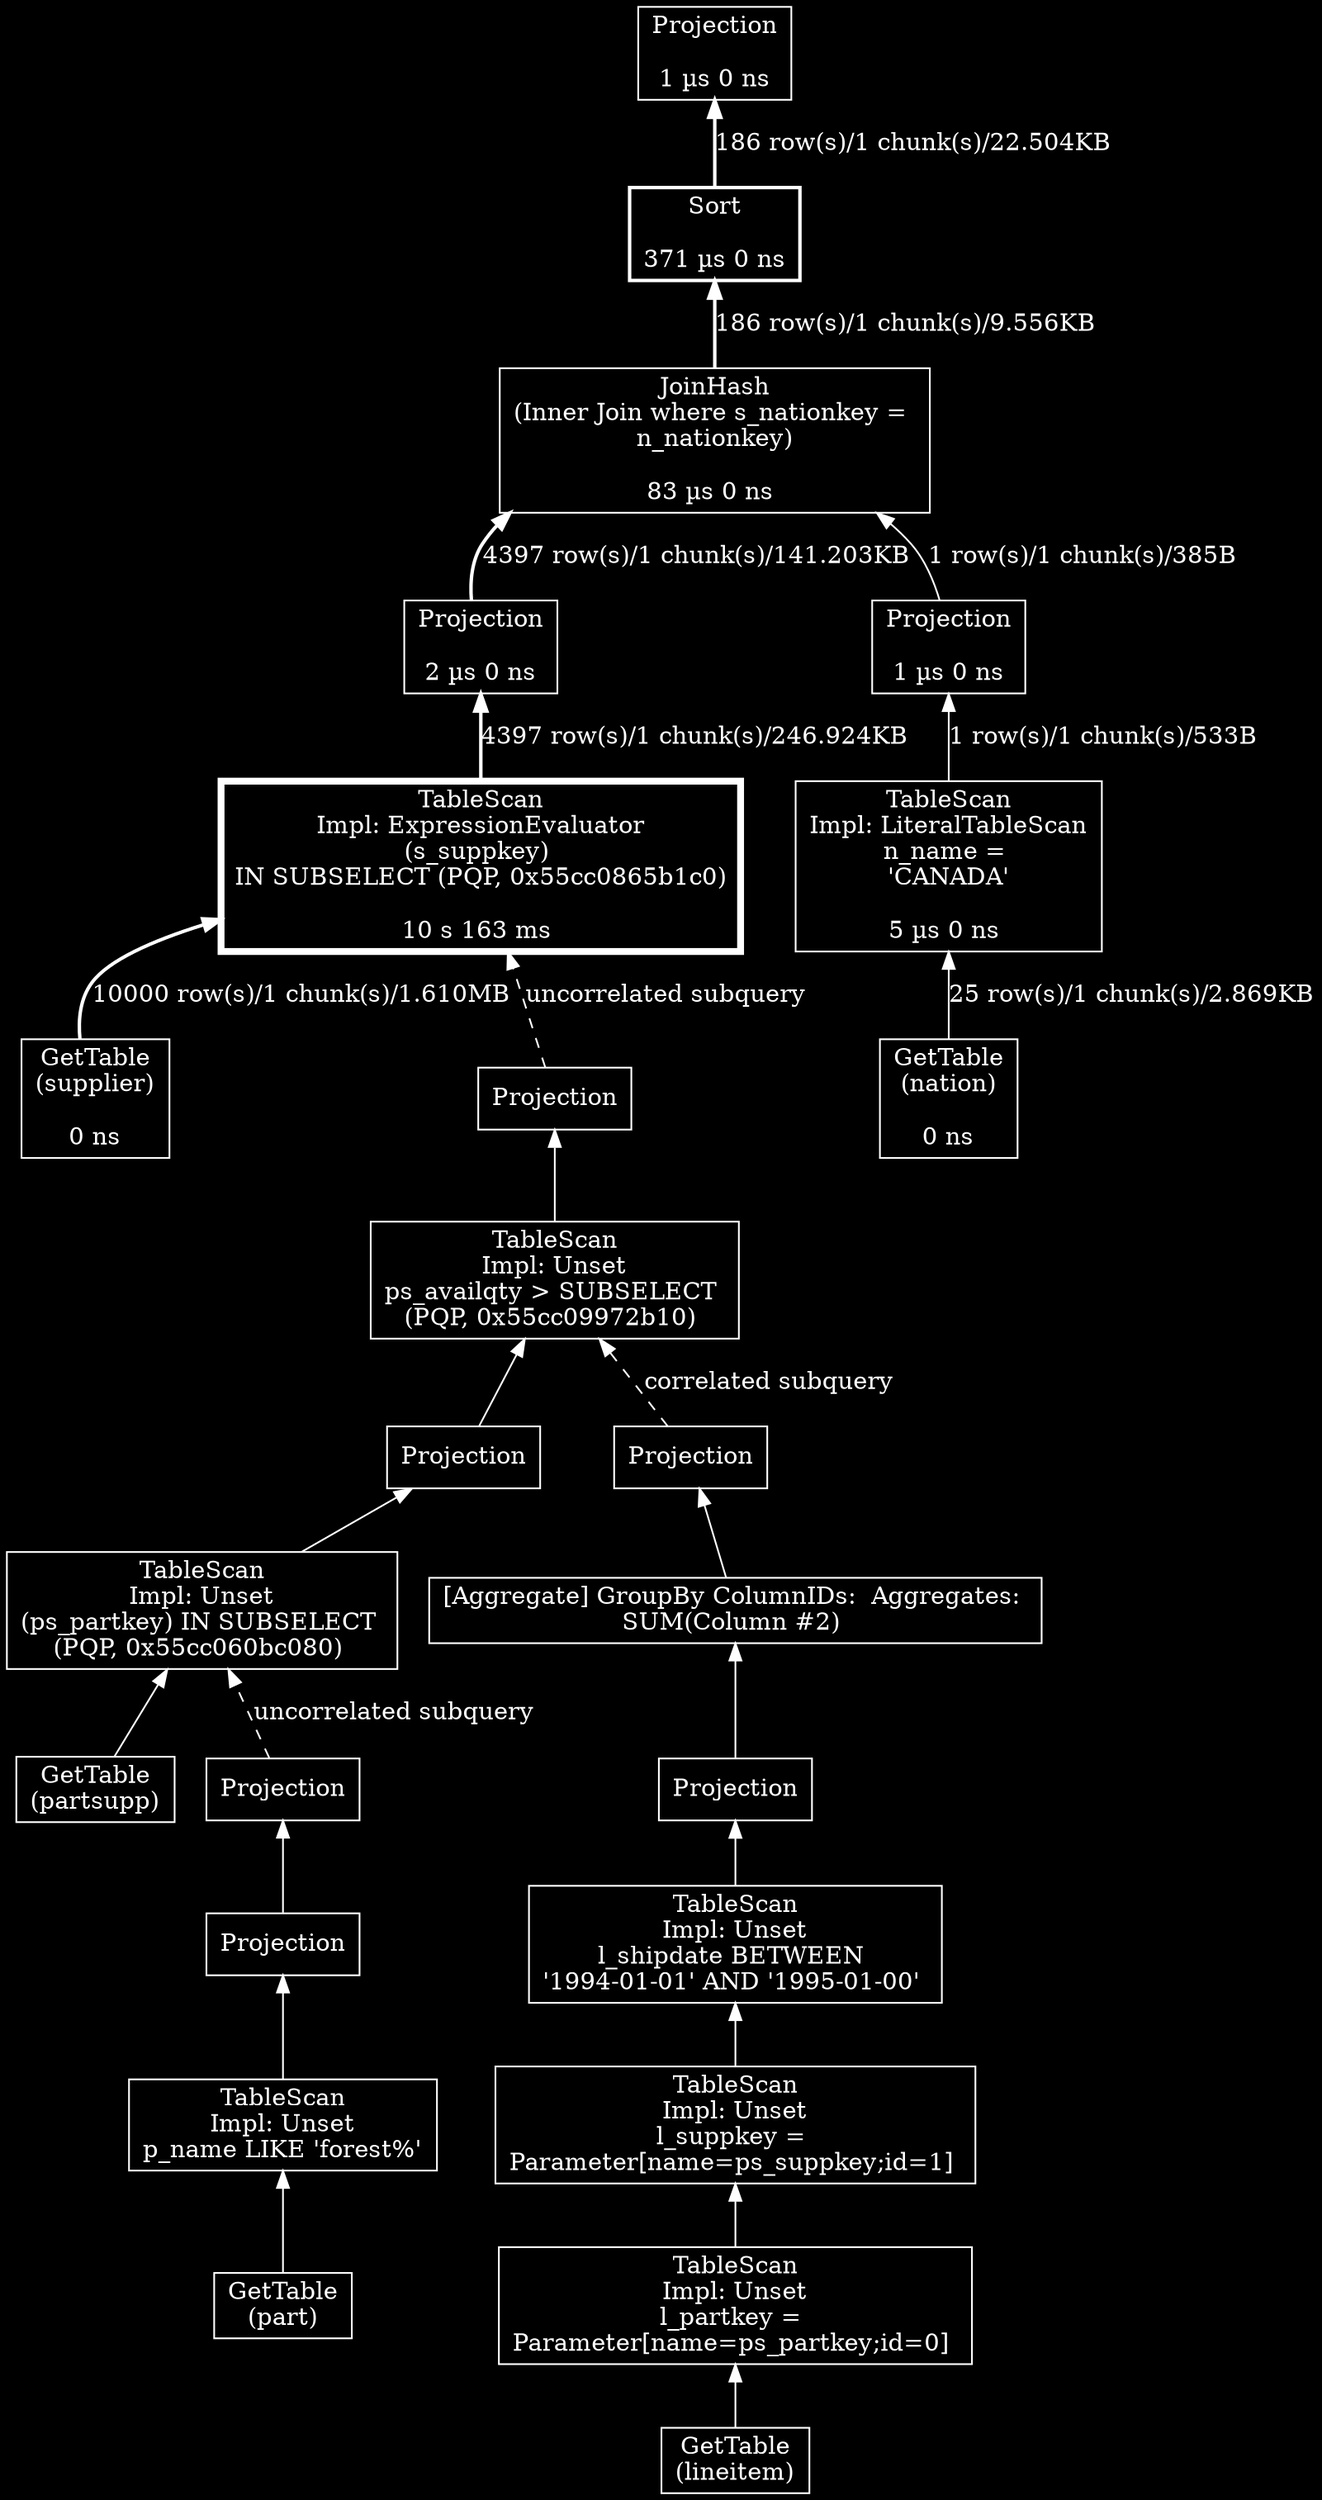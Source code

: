 digraph G {
bgcolor=black;
rankdir=BT;
ratio=compress;
94334802571872 [color=white, fontcolor=white, label="Projection

1 µs 0 ns", penwidth=1, shape=rectangle];
94334827815056 [color=white, fontcolor=white, label="Sort

371 µs 0 ns", penwidth=2, shape=rectangle];
94335649167200 [color=white, fontcolor=white, label="JoinHash
(Inner Join where s_nationkey = \nn_nationkey)

83 µs 0 ns ", penwidth=1, shape=rectangle];
94334760808000 [color=white, fontcolor=white, label="Projection

2 µs 0 ns", penwidth=1, shape=rectangle];
94334761224112 [color=white, fontcolor=white, label="TableScan
Impl: ExpressionEvaluator
(s_suppkey) \nIN SUBSELECT (PQP, 0x55cc0865b1c0)

10 s 163 ms ", penwidth=4, shape=rectangle];
94334726371760 [color=white, fontcolor=white, label="GetTable
(supplier)

0 ns", penwidth=1, shape=rectangle];
94334802571712 [color=white, fontcolor=white, label=Projection, penwidth=1, shape=rectangle];
94334802165120 [color=white, fontcolor=white, label="TableScan
Impl: Unset
ps_availqty > SUBSELECT \n(PQP, 0x55cc09972b10) ", penwidth=1, shape=rectangle];
94335649162320 [color=white, fontcolor=white, label=Projection, penwidth=1, shape=rectangle];
94335649166624 [color=white, fontcolor=white, label="TableScan
Impl: Unset
(ps_partkey) IN SUBSELECT \n(PQP, 0x55cc060bc080) ", penwidth=1, shape=rectangle];
94334802574976 [color=white, fontcolor=white, label="GetTable
(partsupp)", penwidth=1, shape=rectangle];
94334763122816 [color=white, fontcolor=white, label=Projection, penwidth=1, shape=rectangle];
94334763128320 [color=white, fontcolor=white, label=Projection, penwidth=1, shape=rectangle];
94334827993760 [color=white, fontcolor=white, label="TableScan
Impl: Unset
p_name LIKE 'forest%'", penwidth=1, shape=rectangle];
94334802576400 [color=white, fontcolor=white, label="GetTable
(part)", penwidth=1, shape=rectangle];
94334822591248 [color=white, fontcolor=white, label=Projection, penwidth=1, shape=rectangle];
94334831969952 [color=white, fontcolor=white, label="[Aggregate] GroupBy ColumnIDs:  Aggregates: \nSUM(Column #2) ", penwidth=1, shape=rectangle];
94334788482208 [color=white, fontcolor=white, label=Projection, penwidth=1, shape=rectangle];
94334763078240 [color=white, fontcolor=white, label="TableScan
Impl: Unset
l_shipdate BETWEEN \n'1994-01-01' AND '1995-01-00' ", penwidth=1, shape=rectangle];
94335648092880 [color=white, fontcolor=white, label="TableScan
Impl: Unset
l_suppkey = \nParameter[name=ps_suppkey;id=1] ", penwidth=1, shape=rectangle];
94335648092304 [color=white, fontcolor=white, label="TableScan
Impl: Unset
l_partkey = \nParameter[name=ps_partkey;id=0] ", penwidth=1, shape=rectangle];
94334829911296 [color=white, fontcolor=white, label="GetTable
(lineitem)", penwidth=1, shape=rectangle];
94334829910000 [color=white, fontcolor=white, label="Projection

1 µs 0 ns", penwidth=1, shape=rectangle];
94334802845968 [color=white, fontcolor=white, label="TableScan
Impl: LiteralTableScan
n_name = \n'CANADA'

5 µs 0 ns ", penwidth=1, shape=rectangle];
94334802571520 [color=white, fontcolor=white, label="GetTable
(nation)

0 ns", penwidth=1, shape=rectangle];
94334827815056->94334802571872  [color=white, dir=forward, fontcolor=white, label="186 row(s)/1 chunk(s)/22.504KB", penwidth=2, style=solid];
94335649167200->94334827815056  [color=white, dir=forward, fontcolor=white, label="186 row(s)/1 chunk(s)/9.556KB", penwidth=2, style=solid];
94334760808000->94335649167200  [color=white, dir=forward, fontcolor=white, label="4397 row(s)/1 chunk(s)/141.203KB", penwidth=2, style=solid];
94334761224112->94334760808000  [color=white, dir=forward, fontcolor=white, label="4397 row(s)/1 chunk(s)/246.924KB", penwidth=2, style=solid];
94334726371760->94334761224112  [color=white, dir=forward, fontcolor=white, label="10000 row(s)/1 chunk(s)/1.610MB", penwidth=2, style=solid];
94334802571712->94334761224112  [color=white, dir=forward, fontcolor=white, label="uncorrelated subquery", penwidth=1, style=dashed];
94334802165120->94334802571712  [color=white, dir=forward, fontcolor=white, label="", penwidth=1, style=solid];
94335649162320->94334802165120  [color=white, dir=forward, fontcolor=white, label="", penwidth=1, style=solid];
94335649166624->94335649162320  [color=white, dir=forward, fontcolor=white, label="", penwidth=1, style=solid];
94334802574976->94335649166624  [color=white, dir=forward, fontcolor=white, label="", penwidth=1, style=solid];
94334763122816->94335649166624  [color=white, dir=forward, fontcolor=white, label="uncorrelated subquery", penwidth=1, style=dashed];
94334763128320->94334763122816  [color=white, dir=forward, fontcolor=white, label="", penwidth=1, style=solid];
94334827993760->94334763128320  [color=white, dir=forward, fontcolor=white, label="", penwidth=1, style=solid];
94334802576400->94334827993760  [color=white, dir=forward, fontcolor=white, label="", penwidth=1, style=solid];
94334822591248->94334802165120  [color=white, dir=forward, fontcolor=white, label="correlated subquery", penwidth=1, style=dashed];
94334831969952->94334822591248  [color=white, dir=forward, fontcolor=white, label="", penwidth=1, style=solid];
94334788482208->94334831969952  [color=white, dir=forward, fontcolor=white, label="", penwidth=1, style=solid];
94334763078240->94334788482208  [color=white, dir=forward, fontcolor=white, label="", penwidth=1, style=solid];
94335648092880->94334763078240  [color=white, dir=forward, fontcolor=white, label="", penwidth=1, style=solid];
94335648092304->94335648092880  [color=white, dir=forward, fontcolor=white, label="", penwidth=1, style=solid];
94334829911296->94335648092304  [color=white, dir=forward, fontcolor=white, label="", penwidth=1, style=solid];
94334829910000->94335649167200  [color=white, dir=forward, fontcolor=white, label="1 row(s)/1 chunk(s)/385B", penwidth=1, style=solid];
94334802845968->94334829910000  [color=white, dir=forward, fontcolor=white, label="1 row(s)/1 chunk(s)/533B", penwidth=1, style=solid];
94334802571520->94334802845968  [color=white, dir=forward, fontcolor=white, label="25 row(s)/1 chunk(s)/2.869KB", penwidth=1, style=solid];
}

